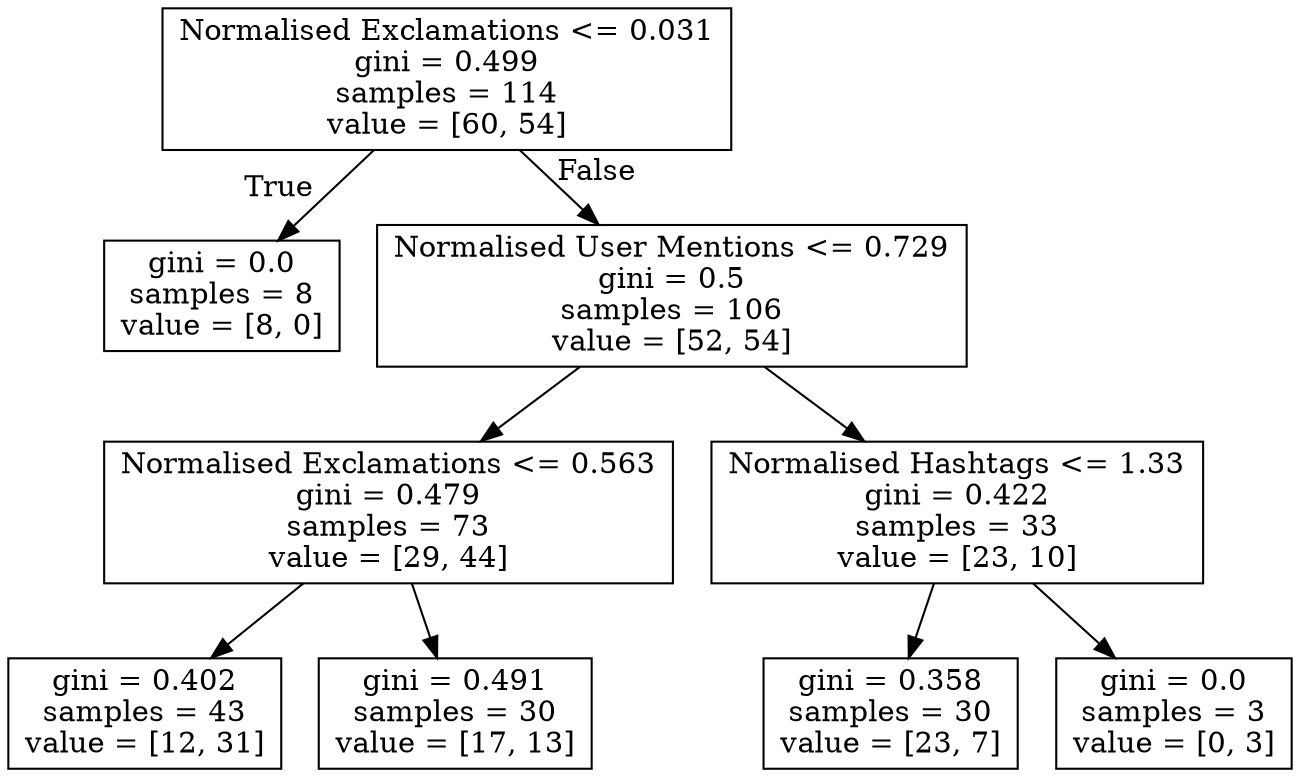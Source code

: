 digraph Tree {
node [shape=box] ;
0 [label="Normalised Exclamations <= 0.031\ngini = 0.499\nsamples = 114\nvalue = [60, 54]"] ;
1 [label="gini = 0.0\nsamples = 8\nvalue = [8, 0]"] ;
0 -> 1 [labeldistance=2.5, labelangle=45, headlabel="True"] ;
2 [label="Normalised User Mentions <= 0.729\ngini = 0.5\nsamples = 106\nvalue = [52, 54]"] ;
0 -> 2 [labeldistance=2.5, labelangle=-45, headlabel="False"] ;
3 [label="Normalised Exclamations <= 0.563\ngini = 0.479\nsamples = 73\nvalue = [29, 44]"] ;
2 -> 3 ;
7 [label="gini = 0.402\nsamples = 43\nvalue = [12, 31]"] ;
3 -> 7 ;
8 [label="gini = 0.491\nsamples = 30\nvalue = [17, 13]"] ;
3 -> 8 ;
4 [label="Normalised Hashtags <= 1.33\ngini = 0.422\nsamples = 33\nvalue = [23, 10]"] ;
2 -> 4 ;
5 [label="gini = 0.358\nsamples = 30\nvalue = [23, 7]"] ;
4 -> 5 ;
6 [label="gini = 0.0\nsamples = 3\nvalue = [0, 3]"] ;
4 -> 6 ;
}